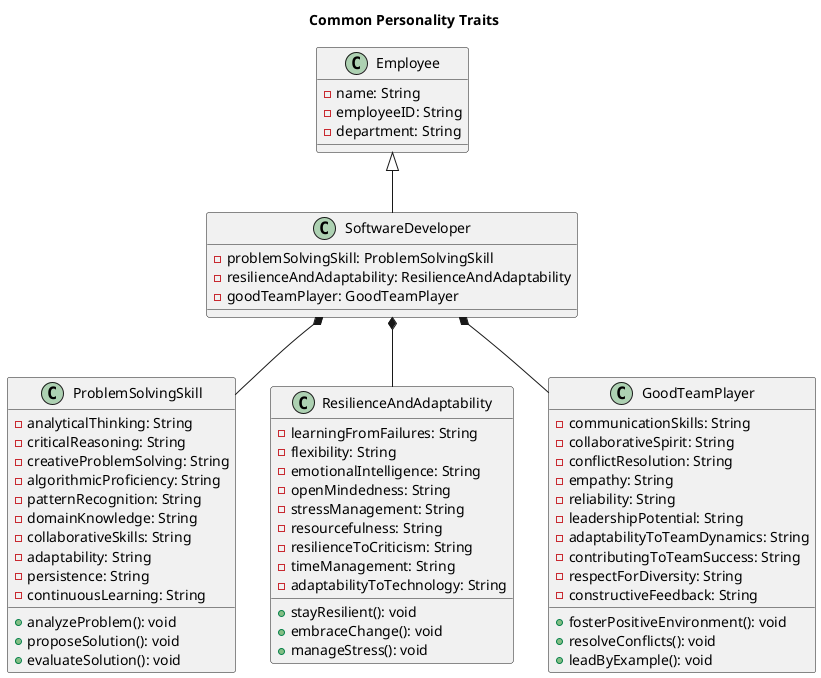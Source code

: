 @startuml

title Common Personality Traits

class Employee {
    - name: String
    - employeeID: String
    - department: String
}

class SoftwareDeveloper {
    - problemSolvingSkill: ProblemSolvingSkill
    - resilienceAndAdaptability: ResilienceAndAdaptability
    - goodTeamPlayer: GoodTeamPlayer
}

class ProblemSolvingSkill {
    - analyticalThinking: String /'The ability to break down complex problems into smaller, manageable components for analysis.'/
    - criticalReasoning: String /'The capacity to evaluate information, arguments, and evidence systematically to make reasoned decisions.'/
    - creativeProblemSolving: String /'The aptitude to explore innovative and unconventional solutions to challenges.'/
    - algorithmicProficiency: String /'Proficiency in designing and implementing algorithms to solve problems efficiently.'/
    - patternRecognition: String /'The capability to recognize patterns and trends within data or code, aiding in problem identification and solution.'/
    - domainKnowledge: String /'Knowledge and understanding of the specific domain or industry in which the software engineer operates, facilitating problem-solving within that context.'/
    - collaborativeSkills: String /'The ability to work effectively in teams, leveraging diverse perspectives and expertise to solve problems collectively.'/
    - adaptability: String /'The readiness to adapt to changing circumstances and requirements, adjusting problem-solving strategies accordingly.'/
    - persistence: String /'The determination to persevere through challenges and setbacks until a satisfactory solution is achieved.'/
    - continuousLearning: String /'The commitment to ongoing learning and professional development, enhancing problem-solving abilities over time.'/
  
    + analyzeProblem(): void
    + proposeSolution(): void
    + evaluateSolution(): void  
}

class ResilienceAndAdaptability {
    - learningFromFailures: String /'The capacity to reflect on setbacks and extract valuable lessons to inform future actions.'/
    - flexibility: String /'The willingness to embrace change and adapt to evolving circumstances.'/
    - emotionalIntelligence: String /' The skill to understand and manage one's own emotions and effectively navigate interpersonal relationships.'/
    - openMindedness: String /'The receptivity to new ideas, perspectives, and feedback.'/
    - stressManagement: String /'The ability to manage stress and maintain composure under pressure.'/
    - resourcefulness: String /'The knack for finding creative solutions and leveraging available resources effectively.'/
    - resilienceToCriticism: String /'The capability to receive constructive criticism positively and use it to improve.'/
    - timeManagement: String /'The skill to prioritize tasks, manage time effectively, and meet deadlines.'/
    - adaptabilityToTechnology: String /'The ability to quickly learn and adapt to new technologies, tools, and methodologies.'/
  
    + stayResilient(): void
    + embraceChange(): void
    + manageStress(): void  
}

class GoodTeamPlayer {
    - communicationSkills: String /'The ability to express ideas clearly and listen actively, facilitating effective communication within the team.'/
    - collaborativeSpirit: String /'A willingness to work cooperatively with team members, fostering a positive and supportive team environment.'/
    - conflictResolution: String /'The skill to resolve conflicts constructively and find mutually acceptable solutions.'/
    - empathy: String /'The capacity to understand and empathize with the perspectives and feelings of others.'/
    - reliability: String /'Consistently delivering high-quality work and meeting commitments to the team and project.'/
    - leadershipPotential: String /'Demonstrating leadership qualities such as initiative, accountability, and the ability to inspire and motivate others.'/
    - adaptabilityToTeamDynamics: String /'The ability to adjust and contribute effectively within different team structures and dynamics.'/
    - contributingToTeamSuccess: String /'A focus on collective goals and contributing positively to the team's success.'/
    - respectForDiversity: String /'Valuing and respecting the diverse backgrounds, perspectives, and contributions of team members.'/
    - constructiveFeedback: String /'Providing and receiving feedback in a constructive and respectful manner to facilitate continuous improvement.'/

    + fosterPositiveEnvironment(): void
    + resolveConflicts(): void
    + leadByExample(): void  
}

Employee <|-- SoftwareDeveloper
SoftwareDeveloper *-- ProblemSolvingSkill
SoftwareDeveloper *-- ResilienceAndAdaptability
SoftwareDeveloper *-- GoodTeamPlayer

@enduml

